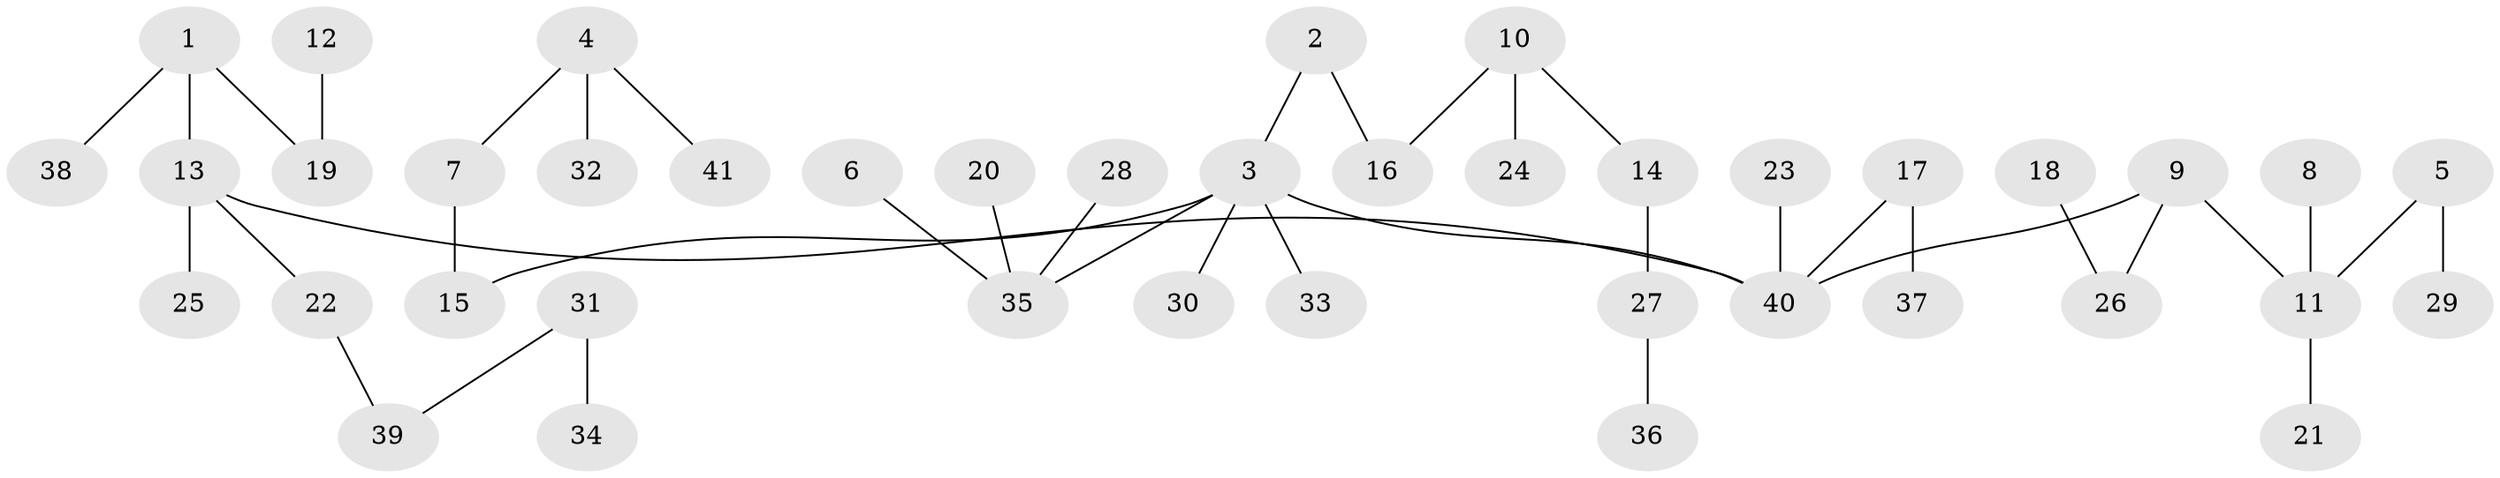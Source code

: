 // original degree distribution, {4: 0.07462686567164178, 7: 0.029850746268656716, 1: 0.44776119402985076, 3: 0.13432835820895522, 2: 0.31343283582089554}
// Generated by graph-tools (version 1.1) at 2025/37/03/04/25 23:37:20]
// undirected, 41 vertices, 40 edges
graph export_dot {
  node [color=gray90,style=filled];
  1;
  2;
  3;
  4;
  5;
  6;
  7;
  8;
  9;
  10;
  11;
  12;
  13;
  14;
  15;
  16;
  17;
  18;
  19;
  20;
  21;
  22;
  23;
  24;
  25;
  26;
  27;
  28;
  29;
  30;
  31;
  32;
  33;
  34;
  35;
  36;
  37;
  38;
  39;
  40;
  41;
  1 -- 13 [weight=1.0];
  1 -- 19 [weight=1.0];
  1 -- 38 [weight=1.0];
  2 -- 3 [weight=1.0];
  2 -- 16 [weight=1.0];
  3 -- 15 [weight=1.0];
  3 -- 30 [weight=1.0];
  3 -- 33 [weight=1.0];
  3 -- 35 [weight=1.0];
  3 -- 40 [weight=1.0];
  4 -- 7 [weight=1.0];
  4 -- 32 [weight=1.0];
  4 -- 41 [weight=1.0];
  5 -- 11 [weight=1.0];
  5 -- 29 [weight=1.0];
  6 -- 35 [weight=1.0];
  7 -- 15 [weight=1.0];
  8 -- 11 [weight=1.0];
  9 -- 11 [weight=1.0];
  9 -- 26 [weight=1.0];
  9 -- 40 [weight=1.0];
  10 -- 14 [weight=1.0];
  10 -- 16 [weight=1.0];
  10 -- 24 [weight=1.0];
  11 -- 21 [weight=1.0];
  12 -- 19 [weight=1.0];
  13 -- 22 [weight=1.0];
  13 -- 25 [weight=1.0];
  13 -- 40 [weight=1.0];
  14 -- 27 [weight=1.0];
  17 -- 37 [weight=1.0];
  17 -- 40 [weight=1.0];
  18 -- 26 [weight=1.0];
  20 -- 35 [weight=1.0];
  22 -- 39 [weight=1.0];
  23 -- 40 [weight=1.0];
  27 -- 36 [weight=1.0];
  28 -- 35 [weight=1.0];
  31 -- 34 [weight=1.0];
  31 -- 39 [weight=1.0];
}
